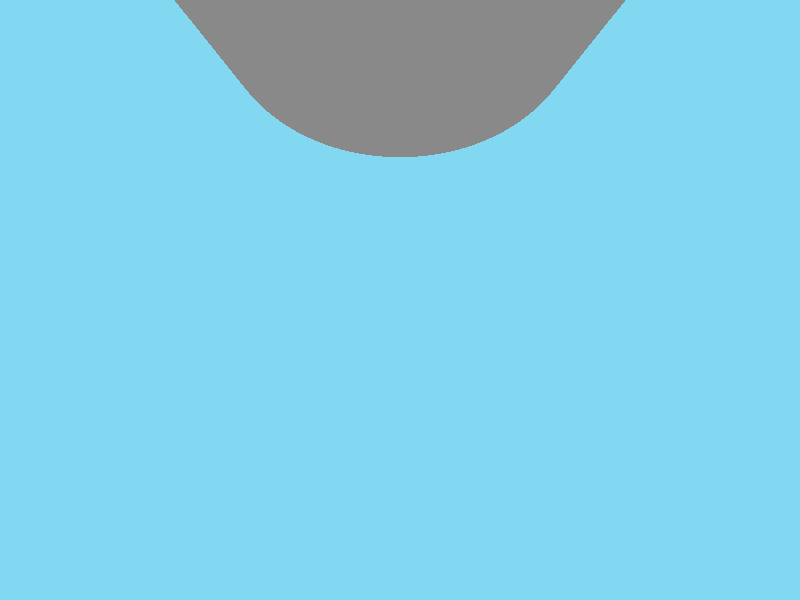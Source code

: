 #include "colors.inc"
#include "shapes.inc"
#include "stones.inc"
#include "textures.inc"

// camera {    //カメラの設定
//   location<0, 10, -40>    //カメラを置く位置
//   look_at<0, 20, 40>    //カメラで狙う位置
//   angle 120    //視野角度
// }

background{ color SummerSky }   //背景の設定

light_source{ <0, 50, -100> color White } //点光源の設定

object {    //オブジェクトの設定
    Plane_XZ    //XZ平面
    texture{    //テクスチャ指定
        pigment { checker color White color White }    //色指定
    }
}

#declare building = union {
  difference {
    cone {
      <0, 15, -20>, 10
      <0, 5, 10>, 3
      pigment { color Gray25 }
    }
    sphere {
      <0, 15, -20>, 9
      pigment { color White }
    }
  }
  sphere {
    <0, 12, -11>, 4
    pigment { color Black }
  }
}

object {
  building
}